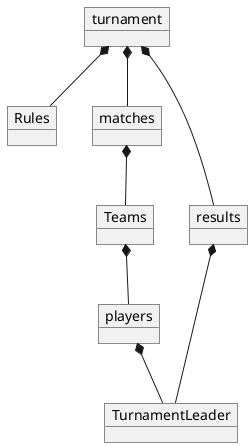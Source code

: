 @startuml
'https://plantuml.com/sequence-diagram

object Teams
object TurnamentLeader
object Rules
object turnament
object players
object matches
object results

turnament *-- Rules
turnament *-- matches
turnament *-- results
matches *-- Teams
Teams *-- players
players *-- TurnamentLeader
results *-- TurnamentLeader
@enduml